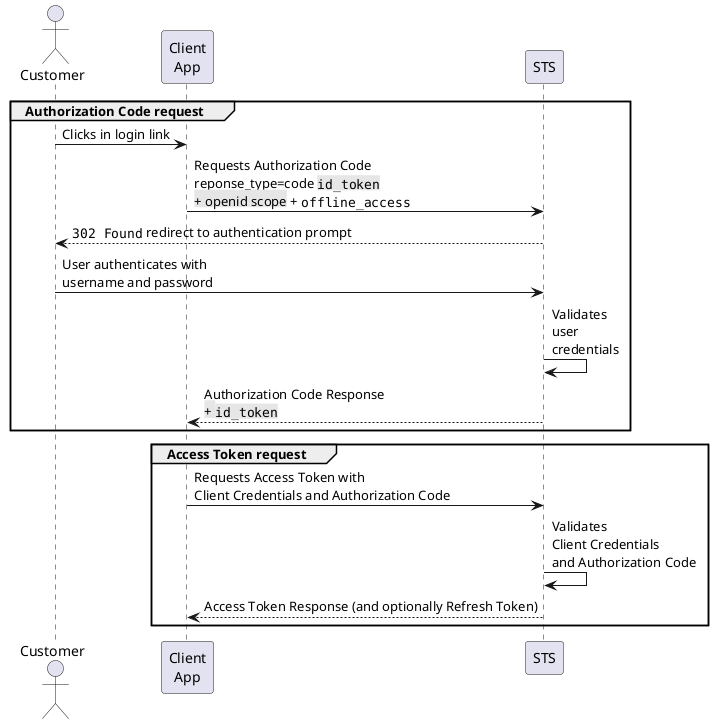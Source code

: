 @startuml

actor "Customer" as customer
participant "Client\nApp" as partner
participant "STS" as sts

group Authorization Code request
    customer -> partner: Clicks in login link
    partner -> sts: Requests Authorization Code\nreponse_type=code <back:#e6e6e6>""id_token""</back>\n<back:#e6e6e6>+ openid scope</back> + ""offline_access""
    sts --> customer: ""302 Found"" redirect to authentication prompt
    customer -> sts: User authenticates with\nusername and password
    sts -> sts: Validates\nuser\ncredentials
    sts --> partner: Authorization Code Response\n<back:#e6e6e6>+ ""id_token""</back>
end
group Access Token request
    partner -> sts: Requests Access Token with\nClient Credentials and Authorization Code
    sts -> sts: Validates\nClient Credentials\nand Authorization Code
    sts --> partner: Access Token Response (and optionally Refresh Token)
end
@enduml

